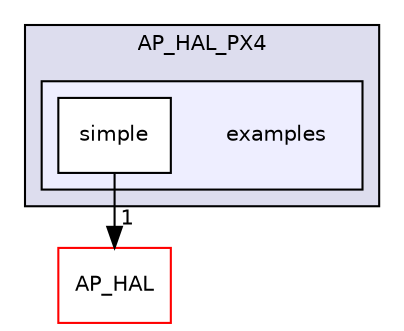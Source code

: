 digraph "libraries/AP_HAL_PX4/examples" {
  compound=true
  node [ fontsize="10", fontname="Helvetica"];
  edge [ labelfontsize="10", labelfontname="Helvetica"];
  subgraph clusterdir_79faf3bb0ccba03adcd32b8dc329cae8 {
    graph [ bgcolor="#ddddee", pencolor="black", label="AP_HAL_PX4" fontname="Helvetica", fontsize="10", URL="dir_79faf3bb0ccba03adcd32b8dc329cae8.html"]
  subgraph clusterdir_b4541ef892b13ac47d46f5e9a7a02254 {
    graph [ bgcolor="#eeeeff", pencolor="black", label="" URL="dir_b4541ef892b13ac47d46f5e9a7a02254.html"];
    dir_b4541ef892b13ac47d46f5e9a7a02254 [shape=plaintext label="examples"];
    dir_5a44a0a0b5035a60d4a18569a487e1e7 [shape=box label="simple" color="black" fillcolor="white" style="filled" URL="dir_5a44a0a0b5035a60d4a18569a487e1e7.html"];
  }
  }
  dir_1cbc10423b2512b31103883361e0123b [shape=box label="AP_HAL" fillcolor="white" style="filled" color="red" URL="dir_1cbc10423b2512b31103883361e0123b.html"];
  dir_5a44a0a0b5035a60d4a18569a487e1e7->dir_1cbc10423b2512b31103883361e0123b [headlabel="1", labeldistance=1.5 headhref="dir_000084_000057.html"];
}
